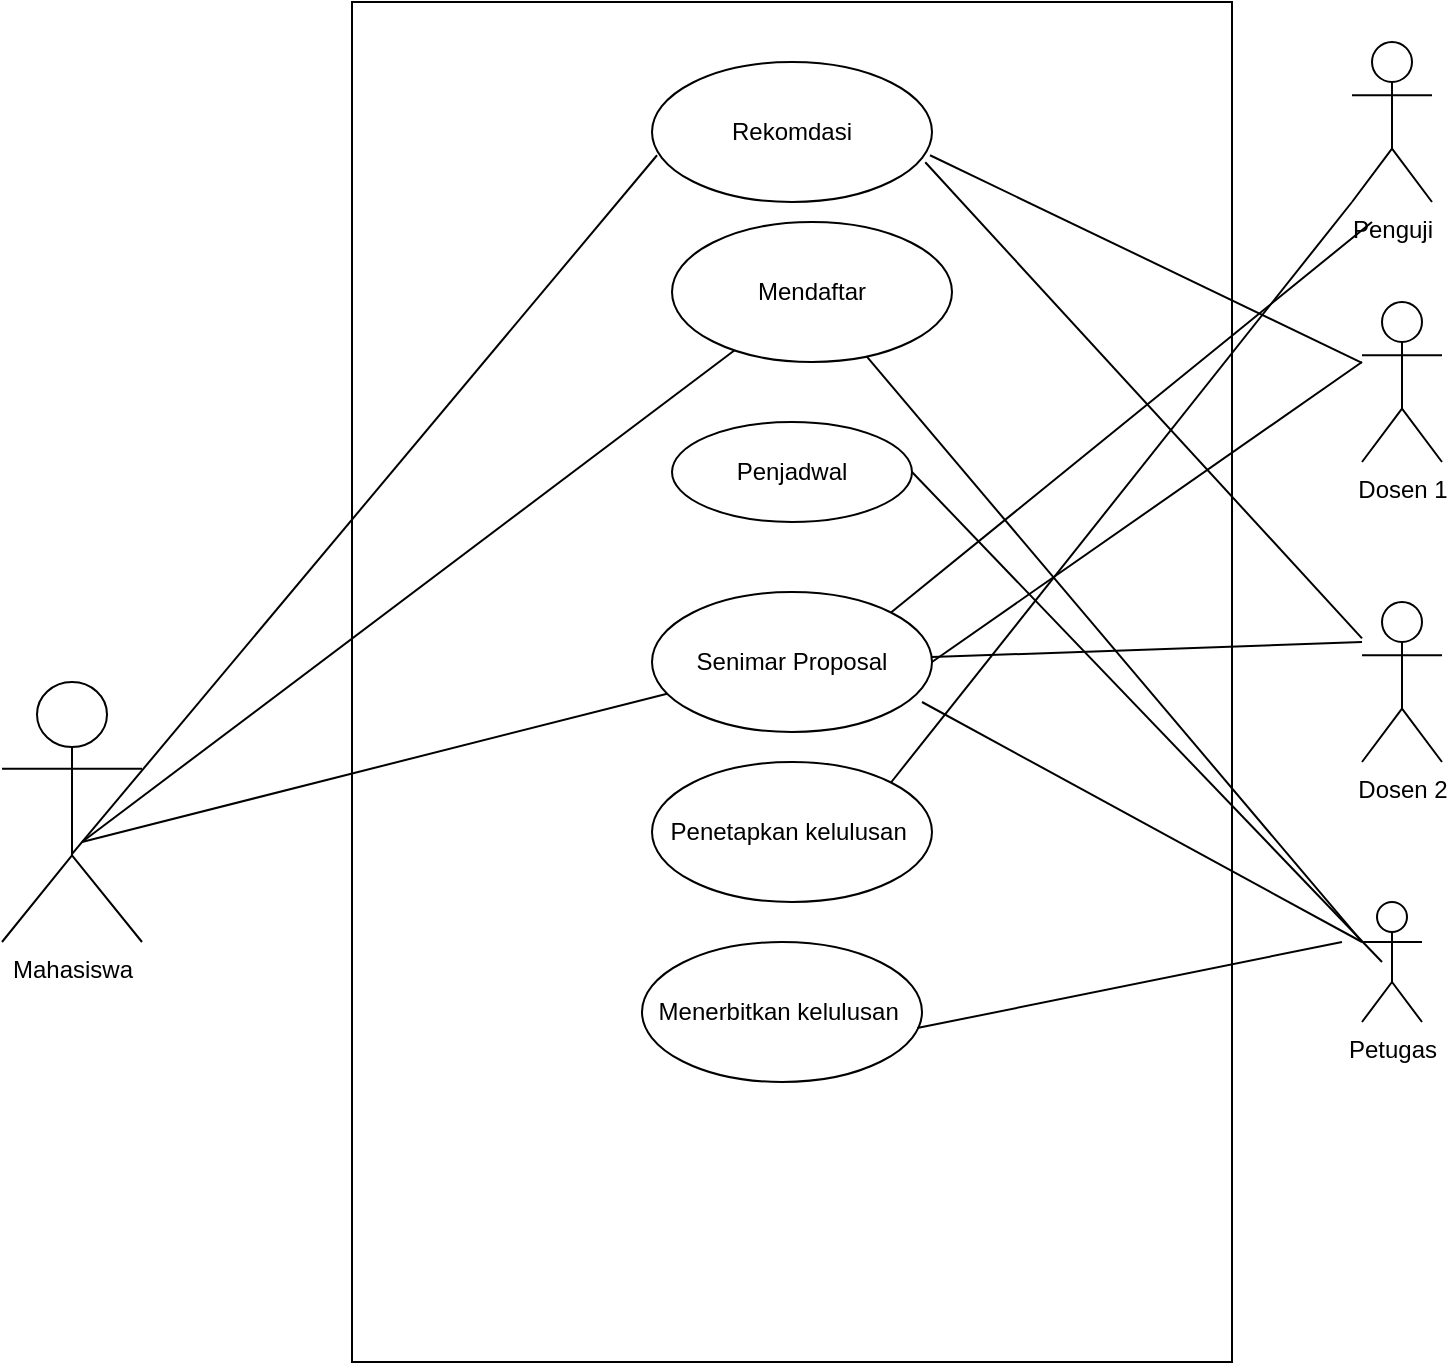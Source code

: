 <mxfile version="14.1.9" type="github">
  <diagram id="3yu38PfJtg1eQ9jLAf-g" name="Page-1">
    <mxGraphModel dx="1422" dy="794" grid="1" gridSize="10" guides="1" tooltips="1" connect="1" arrows="1" fold="1" page="1" pageScale="1" pageWidth="850" pageHeight="1100" math="0" shadow="0">
      <root>
        <mxCell id="0" />
        <mxCell id="1" parent="0" />
        <mxCell id="sTjJOEjF1SPUGWs-78rF-19" style="edgeStyle=orthogonalEdgeStyle;rounded=0;orthogonalLoop=1;jettySize=auto;html=1;exitX=0.5;exitY=0.5;exitDx=0;exitDy=0;exitPerimeter=0;strokeColor=none;" parent="1" source="sTjJOEjF1SPUGWs-78rF-1" edge="1">
          <mxGeometry relative="1" as="geometry">
            <mxPoint x="400" y="170" as="targetPoint" />
          </mxGeometry>
        </mxCell>
        <mxCell id="sTjJOEjF1SPUGWs-78rF-1" value="Mahasiswa" style="shape=umlActor;verticalLabelPosition=bottom;verticalAlign=top;html=1;fillColor=none;" parent="1" vertex="1">
          <mxGeometry x="50" y="360" width="70" height="130" as="geometry" />
        </mxCell>
        <mxCell id="sTjJOEjF1SPUGWs-78rF-7" value="Dosen 1" style="shape=umlActor;verticalLabelPosition=bottom;verticalAlign=top;html=1;" parent="1" vertex="1">
          <mxGeometry x="730" y="170" width="40" height="80" as="geometry" />
        </mxCell>
        <mxCell id="sTjJOEjF1SPUGWs-78rF-8" value="Dosen 2" style="shape=umlActor;verticalLabelPosition=bottom;verticalAlign=top;html=1;" parent="1" vertex="1">
          <mxGeometry x="730" y="320" width="40" height="80" as="geometry" />
        </mxCell>
        <mxCell id="sTjJOEjF1SPUGWs-78rF-14" value="Rekomdasi" style="ellipse;whiteSpace=wrap;html=1;" parent="1" vertex="1">
          <mxGeometry x="375" y="50" width="140" height="70" as="geometry" />
        </mxCell>
        <mxCell id="sTjJOEjF1SPUGWs-78rF-16" value="" style="rounded=0;whiteSpace=wrap;html=1;strokeColor=#000000;fillColor=none;" parent="1" vertex="1">
          <mxGeometry x="225" y="20" width="440" height="680" as="geometry" />
        </mxCell>
        <mxCell id="sTjJOEjF1SPUGWs-78rF-23" value="" style="endArrow=none;html=1;entryX=0.018;entryY=0.666;entryDx=0;entryDy=0;exitX=0.498;exitY=0.663;exitDx=0;exitDy=0;exitPerimeter=0;entryPerimeter=0;" parent="1" source="sTjJOEjF1SPUGWs-78rF-1" target="sTjJOEjF1SPUGWs-78rF-14" edge="1">
          <mxGeometry relative="1" as="geometry">
            <mxPoint x="80" y="440" as="sourcePoint" />
            <mxPoint x="425" y="455" as="targetPoint" />
          </mxGeometry>
        </mxCell>
        <mxCell id="sTjJOEjF1SPUGWs-78rF-27" value="" style="endArrow=none;html=1;entryX=0.993;entryY=0.666;entryDx=0;entryDy=0;entryPerimeter=0;" parent="1" source="sTjJOEjF1SPUGWs-78rF-7" target="sTjJOEjF1SPUGWs-78rF-14" edge="1">
          <mxGeometry relative="1" as="geometry">
            <mxPoint x="330.0" y="499.57" as="sourcePoint" />
            <mxPoint x="622.66" y="170.0" as="targetPoint" />
          </mxGeometry>
        </mxCell>
        <mxCell id="sTjJOEjF1SPUGWs-78rF-28" value="" style="endArrow=none;html=1;entryX=0.976;entryY=0.716;entryDx=0;entryDy=0;entryPerimeter=0;" parent="1" source="sTjJOEjF1SPUGWs-78rF-8" target="sTjJOEjF1SPUGWs-78rF-14" edge="1">
          <mxGeometry relative="1" as="geometry">
            <mxPoint x="675.98" y="225.466" as="sourcePoint" />
            <mxPoint x="460" y="140.0" as="targetPoint" />
          </mxGeometry>
        </mxCell>
        <mxCell id="sTjJOEjF1SPUGWs-78rF-29" value="Petugas" style="shape=umlActor;verticalLabelPosition=bottom;verticalAlign=top;html=1;strokeColor=#000000;fillColor=none;" parent="1" vertex="1">
          <mxGeometry x="730" y="470" width="30" height="60" as="geometry" />
        </mxCell>
        <mxCell id="sTjJOEjF1SPUGWs-78rF-30" value="Mendaftar" style="ellipse;whiteSpace=wrap;html=1;strokeColor=#000000;fillColor=none;" parent="1" vertex="1">
          <mxGeometry x="385" y="130" width="140" height="70" as="geometry" />
        </mxCell>
        <mxCell id="sTjJOEjF1SPUGWs-78rF-31" value="" style="endArrow=none;html=1;" parent="1" target="sTjJOEjF1SPUGWs-78rF-30" edge="1">
          <mxGeometry relative="1" as="geometry">
            <mxPoint x="90" y="440" as="sourcePoint" />
            <mxPoint x="452.66" y="240.0" as="targetPoint" />
          </mxGeometry>
        </mxCell>
        <mxCell id="sTjJOEjF1SPUGWs-78rF-32" value="" style="endArrow=none;html=1;exitX=0;exitY=0.333;exitDx=0;exitDy=0;exitPerimeter=0;" parent="1" source="sTjJOEjF1SPUGWs-78rF-29" target="sTjJOEjF1SPUGWs-78rF-30" edge="1">
          <mxGeometry relative="1" as="geometry">
            <mxPoint x="160.0" y="569.57" as="sourcePoint" />
            <mxPoint x="452.66" y="240.0" as="targetPoint" />
          </mxGeometry>
        </mxCell>
        <mxCell id="sTjJOEjF1SPUGWs-78rF-33" value="Senimar Proposal" style="ellipse;whiteSpace=wrap;html=1;strokeColor=#000000;fillColor=none;" parent="1" vertex="1">
          <mxGeometry x="375" y="315" width="140" height="70" as="geometry" />
        </mxCell>
        <mxCell id="sTjJOEjF1SPUGWs-78rF-34" value="" style="endArrow=none;html=1;" parent="1" target="sTjJOEjF1SPUGWs-78rF-33" edge="1">
          <mxGeometry relative="1" as="geometry">
            <mxPoint x="90" y="440" as="sourcePoint" />
            <mxPoint x="424.966" y="259.996" as="targetPoint" />
          </mxGeometry>
        </mxCell>
        <mxCell id="sTjJOEjF1SPUGWs-78rF-35" value="" style="endArrow=none;html=1;" parent="1" target="sTjJOEjF1SPUGWs-78rF-33" edge="1">
          <mxGeometry relative="1" as="geometry">
            <mxPoint x="730" y="340" as="sourcePoint" />
            <mxPoint x="400.799" y="327.149" as="targetPoint" />
          </mxGeometry>
        </mxCell>
        <mxCell id="sTjJOEjF1SPUGWs-78rF-36" value="" style="endArrow=none;html=1;entryX=1;entryY=0.5;entryDx=0;entryDy=0;" parent="1" target="sTjJOEjF1SPUGWs-78rF-33" edge="1">
          <mxGeometry relative="1" as="geometry">
            <mxPoint x="730" y="200" as="sourcePoint" />
            <mxPoint x="520" y="280" as="targetPoint" />
          </mxGeometry>
        </mxCell>
        <mxCell id="sTjJOEjF1SPUGWs-78rF-37" value="" style="endArrow=none;html=1;" parent="1" edge="1">
          <mxGeometry relative="1" as="geometry">
            <mxPoint x="730" y="490" as="sourcePoint" />
            <mxPoint x="510" y="370" as="targetPoint" />
          </mxGeometry>
        </mxCell>
        <mxCell id="sTjJOEjF1SPUGWs-78rF-39" value="Penetapkan kelulusan&amp;nbsp;" style="ellipse;whiteSpace=wrap;html=1;strokeColor=#000000;fillColor=none;" parent="1" vertex="1">
          <mxGeometry x="375" y="400" width="140" height="70" as="geometry" />
        </mxCell>
        <mxCell id="sTjJOEjF1SPUGWs-78rF-40" value="" style="endArrow=none;html=1;entryX=1;entryY=0;entryDx=0;entryDy=0;exitX=0;exitY=1;exitDx=0;exitDy=0;exitPerimeter=0;" parent="1" target="sTjJOEjF1SPUGWs-78rF-39" edge="1" source="kJ-O1_iISxgFd8wlPM60-1">
          <mxGeometry relative="1" as="geometry">
            <mxPoint x="730" y="200" as="sourcePoint" />
            <mxPoint x="525" y="305.0" as="targetPoint" />
          </mxGeometry>
        </mxCell>
        <mxCell id="sTjJOEjF1SPUGWs-78rF-42" value="Menerbitkan kelulusan&amp;nbsp;" style="ellipse;whiteSpace=wrap;html=1;strokeColor=#000000;fillColor=none;" parent="1" vertex="1">
          <mxGeometry x="370" y="490" width="140" height="70" as="geometry" />
        </mxCell>
        <mxCell id="sTjJOEjF1SPUGWs-78rF-43" value="" style="endArrow=none;html=1;entryX=0.983;entryY=0.615;entryDx=0;entryDy=0;entryPerimeter=0;" parent="1" target="sTjJOEjF1SPUGWs-78rF-42" edge="1">
          <mxGeometry relative="1" as="geometry">
            <mxPoint x="720" y="490" as="sourcePoint" />
            <mxPoint x="520.52" y="321.87" as="targetPoint" />
          </mxGeometry>
        </mxCell>
        <mxCell id="sTjJOEjF1SPUGWs-78rF-44" value="Penjadwal" style="ellipse;whiteSpace=wrap;html=1;strokeColor=#000000;fillColor=none;" parent="1" vertex="1">
          <mxGeometry x="385" y="230" width="120" height="50" as="geometry" />
        </mxCell>
        <mxCell id="sTjJOEjF1SPUGWs-78rF-45" value="" style="endArrow=none;html=1;entryX=1;entryY=0.5;entryDx=0;entryDy=0;" parent="1" target="sTjJOEjF1SPUGWs-78rF-44" edge="1">
          <mxGeometry relative="1" as="geometry">
            <mxPoint x="740" y="500.0" as="sourcePoint" />
            <mxPoint x="520.52" y="376.87" as="targetPoint" />
          </mxGeometry>
        </mxCell>
        <mxCell id="kJ-O1_iISxgFd8wlPM60-1" value="Penguji" style="shape=umlActor;verticalLabelPosition=bottom;verticalAlign=top;html=1;" vertex="1" parent="1">
          <mxGeometry x="725" y="40" width="40" height="80" as="geometry" />
        </mxCell>
        <mxCell id="kJ-O1_iISxgFd8wlPM60-3" value="" style="endArrow=none;html=1;entryX=1;entryY=0;entryDx=0;entryDy=0;exitX=0;exitY=1;exitDx=0;exitDy=0;exitPerimeter=0;" edge="1" parent="1" target="sTjJOEjF1SPUGWs-78rF-33">
          <mxGeometry relative="1" as="geometry">
            <mxPoint x="735" y="130" as="sourcePoint" />
            <mxPoint x="504.497" y="420.251" as="targetPoint" />
          </mxGeometry>
        </mxCell>
      </root>
    </mxGraphModel>
  </diagram>
</mxfile>
